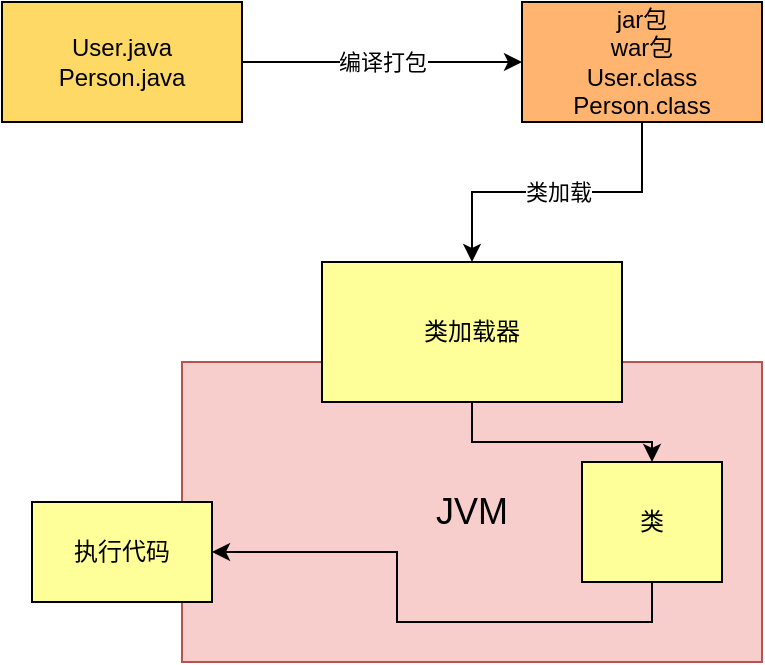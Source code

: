 <mxfile version="13.8.8" type="github"><diagram id="oymCG2xRSdg5rDRr596N" name="第 1 页"><mxGraphModel dx="2062" dy="1154" grid="1" gridSize="10" guides="1" tooltips="1" connect="1" arrows="1" fold="1" page="1" pageScale="1" pageWidth="2336" pageHeight="1654" math="0" shadow="0"><root><mxCell id="0"/><mxCell id="1" parent="0"/><mxCell id="SimF_PkgeVIqZC2gQFuD-8" value="编译打包" style="edgeStyle=orthogonalEdgeStyle;rounded=0;orthogonalLoop=1;jettySize=auto;html=1;entryX=0;entryY=0.5;entryDx=0;entryDy=0;" edge="1" parent="1" source="SimF_PkgeVIqZC2gQFuD-2" target="SimF_PkgeVIqZC2gQFuD-4"><mxGeometry relative="1" as="geometry"/></mxCell><mxCell id="SimF_PkgeVIqZC2gQFuD-2" value="User.java&lt;br&gt;Person.java" style="rounded=0;whiteSpace=wrap;html=1;fillColor=#FFD966;" vertex="1" parent="1"><mxGeometry x="310" y="230" width="120" height="60" as="geometry"/></mxCell><mxCell id="SimF_PkgeVIqZC2gQFuD-9" value="类加载" style="edgeStyle=orthogonalEdgeStyle;rounded=0;orthogonalLoop=1;jettySize=auto;html=1;entryX=0.5;entryY=0;entryDx=0;entryDy=0;" edge="1" parent="1" source="SimF_PkgeVIqZC2gQFuD-4" target="SimF_PkgeVIqZC2gQFuD-6"><mxGeometry relative="1" as="geometry"/></mxCell><mxCell id="SimF_PkgeVIqZC2gQFuD-4" value="jar包&lt;br&gt;war包&lt;br&gt;User.class&lt;br&gt;Person.class" style="rounded=0;whiteSpace=wrap;html=1;fillColor=#FFB570;" vertex="1" parent="1"><mxGeometry x="570" y="230" width="120" height="60" as="geometry"/></mxCell><mxCell id="SimF_PkgeVIqZC2gQFuD-7" value="&lt;font style=&quot;font-size: 18px&quot;&gt;JVM&lt;/font&gt;" style="rounded=0;whiteSpace=wrap;html=1;fillColor=#f8cecc;strokeColor=#b85450;" vertex="1" parent="1"><mxGeometry x="400" y="410" width="290" height="150" as="geometry"/></mxCell><mxCell id="SimF_PkgeVIqZC2gQFuD-12" style="edgeStyle=orthogonalEdgeStyle;rounded=0;orthogonalLoop=1;jettySize=auto;html=1;exitX=0.5;exitY=1;exitDx=0;exitDy=0;" edge="1" parent="1" source="SimF_PkgeVIqZC2gQFuD-6" target="SimF_PkgeVIqZC2gQFuD-10"><mxGeometry relative="1" as="geometry"/></mxCell><mxCell id="SimF_PkgeVIqZC2gQFuD-6" value="类加载器" style="rounded=0;whiteSpace=wrap;html=1;fillColor=#FFFF99;" vertex="1" parent="1"><mxGeometry x="470" y="360" width="150" height="70" as="geometry"/></mxCell><mxCell id="SimF_PkgeVIqZC2gQFuD-13" style="edgeStyle=orthogonalEdgeStyle;rounded=0;orthogonalLoop=1;jettySize=auto;html=1;exitX=0.5;exitY=1;exitDx=0;exitDy=0;entryX=1;entryY=0.5;entryDx=0;entryDy=0;" edge="1" parent="1" source="SimF_PkgeVIqZC2gQFuD-10" target="SimF_PkgeVIqZC2gQFuD-11"><mxGeometry relative="1" as="geometry"/></mxCell><mxCell id="SimF_PkgeVIqZC2gQFuD-10" value="类" style="rounded=0;whiteSpace=wrap;html=1;fillColor=#FFFF99;" vertex="1" parent="1"><mxGeometry x="600" y="460" width="70" height="60" as="geometry"/></mxCell><mxCell id="SimF_PkgeVIqZC2gQFuD-11" value="执行代码" style="rounded=0;whiteSpace=wrap;html=1;fillColor=#FFFF99;" vertex="1" parent="1"><mxGeometry x="325" y="480" width="90" height="50" as="geometry"/></mxCell></root></mxGraphModel></diagram></mxfile>